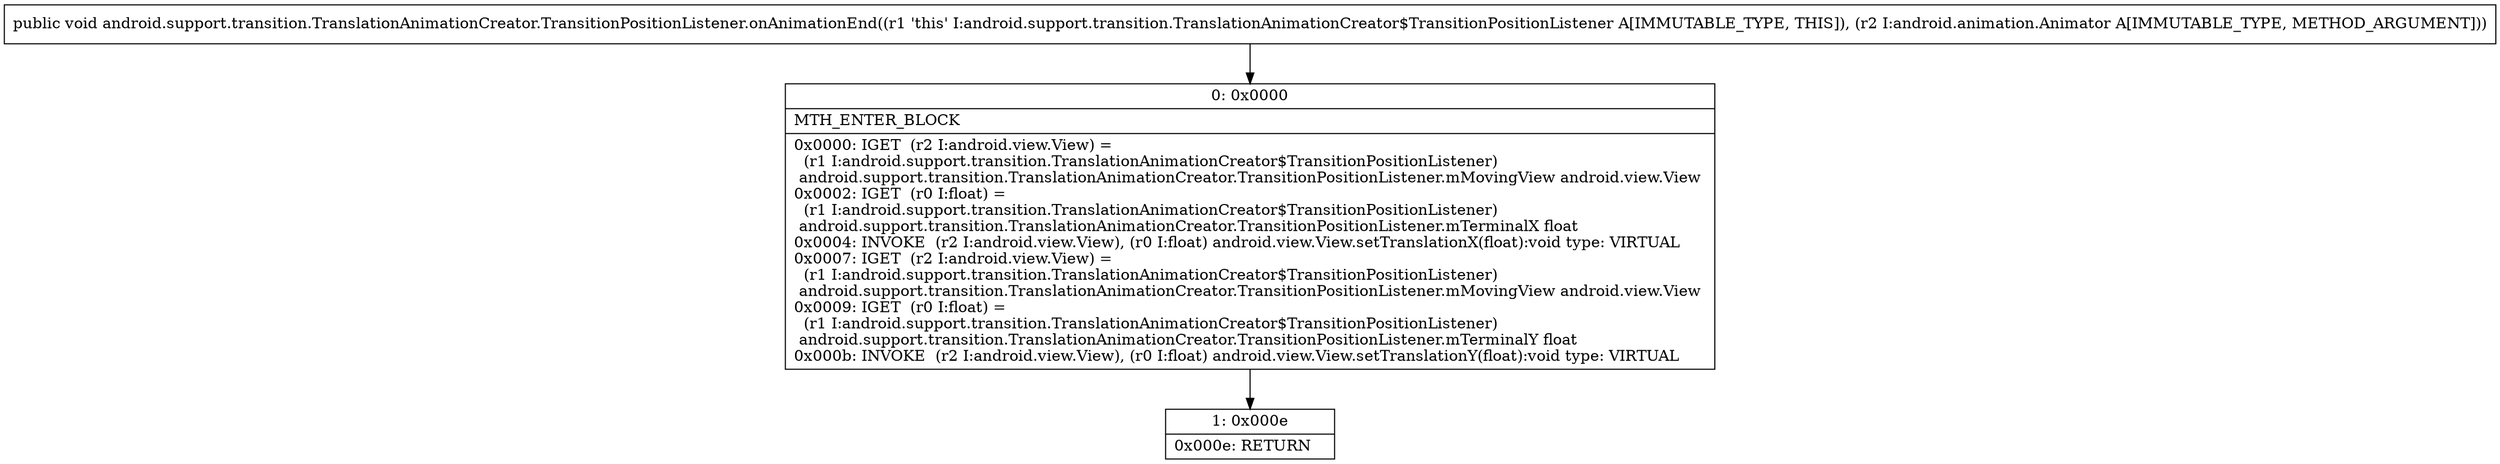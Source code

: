 digraph "CFG forandroid.support.transition.TranslationAnimationCreator.TransitionPositionListener.onAnimationEnd(Landroid\/animation\/Animator;)V" {
Node_0 [shape=record,label="{0\:\ 0x0000|MTH_ENTER_BLOCK\l|0x0000: IGET  (r2 I:android.view.View) = \l  (r1 I:android.support.transition.TranslationAnimationCreator$TransitionPositionListener)\l android.support.transition.TranslationAnimationCreator.TransitionPositionListener.mMovingView android.view.View \l0x0002: IGET  (r0 I:float) = \l  (r1 I:android.support.transition.TranslationAnimationCreator$TransitionPositionListener)\l android.support.transition.TranslationAnimationCreator.TransitionPositionListener.mTerminalX float \l0x0004: INVOKE  (r2 I:android.view.View), (r0 I:float) android.view.View.setTranslationX(float):void type: VIRTUAL \l0x0007: IGET  (r2 I:android.view.View) = \l  (r1 I:android.support.transition.TranslationAnimationCreator$TransitionPositionListener)\l android.support.transition.TranslationAnimationCreator.TransitionPositionListener.mMovingView android.view.View \l0x0009: IGET  (r0 I:float) = \l  (r1 I:android.support.transition.TranslationAnimationCreator$TransitionPositionListener)\l android.support.transition.TranslationAnimationCreator.TransitionPositionListener.mTerminalY float \l0x000b: INVOKE  (r2 I:android.view.View), (r0 I:float) android.view.View.setTranslationY(float):void type: VIRTUAL \l}"];
Node_1 [shape=record,label="{1\:\ 0x000e|0x000e: RETURN   \l}"];
MethodNode[shape=record,label="{public void android.support.transition.TranslationAnimationCreator.TransitionPositionListener.onAnimationEnd((r1 'this' I:android.support.transition.TranslationAnimationCreator$TransitionPositionListener A[IMMUTABLE_TYPE, THIS]), (r2 I:android.animation.Animator A[IMMUTABLE_TYPE, METHOD_ARGUMENT])) }"];
MethodNode -> Node_0;
Node_0 -> Node_1;
}


